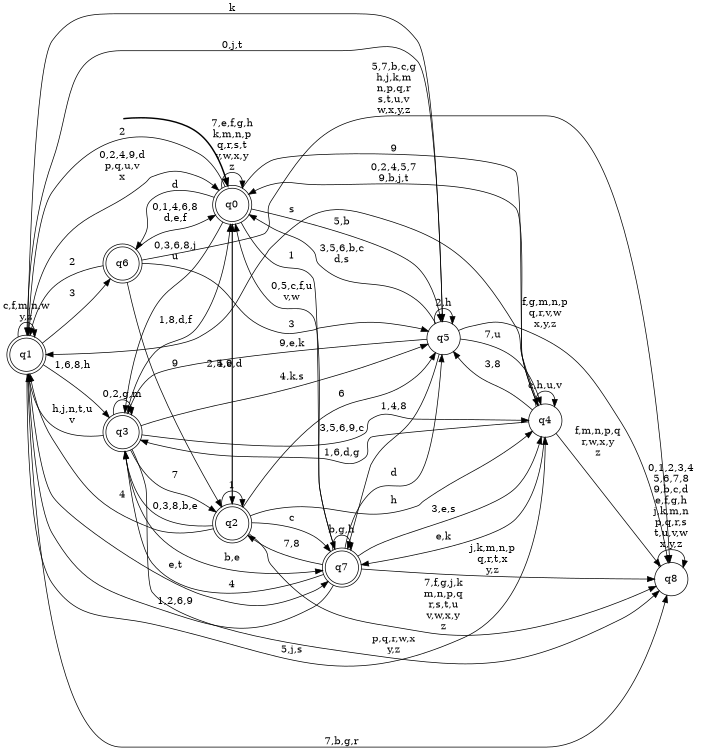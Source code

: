 digraph BlueStar {
__start0 [style = invis, shape = none, label = "", width = 0, height = 0];

rankdir=LR;
size="8,5";

s0 [style="rounded,filled", color="black", fillcolor="white" shape="doublecircle", label="q0"];
s1 [style="rounded,filled", color="black", fillcolor="white" shape="doublecircle", label="q1"];
s2 [style="rounded,filled", color="black", fillcolor="white" shape="doublecircle", label="q2"];
s3 [style="rounded,filled", color="black", fillcolor="white" shape="doublecircle", label="q3"];
s4 [style="filled", color="black", fillcolor="white" shape="circle", label="q4"];
s5 [style="filled", color="black", fillcolor="white" shape="circle", label="q5"];
s6 [style="rounded,filled", color="black", fillcolor="white" shape="doublecircle", label="q6"];
s7 [style="rounded,filled", color="black", fillcolor="white" shape="doublecircle", label="q7"];
s8 [style="filled", color="black", fillcolor="white" shape="circle", label="q8"];
subgraph cluster_main { 
	graph [pad=".75", ranksep="0.15", nodesep="0.15"];
	 style=invis; 
	__start0 -> s0 [penwidth=2];
}
s0 -> s0 [label="7,e,f,g,h\nk,m,n,p\nq,r,s,t\nv,w,x,y\nz"];
s0 -> s1 [label="2"];
s0 -> s2 [label="4,c"];
s0 -> s3 [label="0,3,6,8,j\nu"];
s0 -> s4 [label="9"];
s0 -> s5 [label="5,b"];
s0 -> s6 [label="d"];
s0 -> s7 [label="1"];
s1 -> s0 [label="0,2,4,9,d\np,q,u,v\nx"];
s1 -> s1 [label="c,f,m,n,w\ny,z"];
s1 -> s3 [label="1,6,8,h"];
s1 -> s4 [label="5,j,s"];
s1 -> s5 [label="k"];
s1 -> s6 [label="3"];
s1 -> s7 [label="e,t"];
s1 -> s8 [label="7,b,g,r"];
s2 -> s0 [label="2,5,9,d"];
s2 -> s1 [label="4"];
s2 -> s2 [label="1"];
s2 -> s3 [label="0,3,8,b,e"];
s2 -> s4 [label="h"];
s2 -> s5 [label="6"];
s2 -> s7 [label="c"];
s2 -> s8 [label="7,f,g,j,k\nm,n,p,q\nr,s,t,u\nv,w,x,y\nz"];
s3 -> s0 [label="1,8,d,f"];
s3 -> s1 [label="h,j,n,t,u\nv"];
s3 -> s2 [label="7"];
s3 -> s3 [label="0,2,g,m"];
s3 -> s4 [label="3,5,6,9,c"];
s3 -> s5 [label="4,k,s"];
s3 -> s7 [label="b,e"];
s3 -> s8 [label="p,q,r,w,x\ny,z"];
s4 -> s0 [label="0,2,4,5,7\n9,b,j,t"];
s4 -> s1 [label="s"];
s4 -> s3 [label="1,6,d,g"];
s4 -> s4 [label="c,h,u,v"];
s4 -> s5 [label="3,8"];
s4 -> s7 [label="e,k"];
s4 -> s8 [label="f,m,n,p,q\nr,w,x,y\nz"];
s5 -> s0 [label="3,5,6,b,c\nd,s"];
s5 -> s1 [label="0,j,t"];
s5 -> s3 [label="9,e,k"];
s5 -> s4 [label="7,u"];
s5 -> s5 [label="2,h"];
s5 -> s7 [label="1,4,8"];
s5 -> s8 [label="f,g,m,n,p\nq,r,v,w\nx,y,z"];
s6 -> s0 [label="0,1,4,6,8\nd,e,f"];
s6 -> s1 [label="2"];
s6 -> s2 [label="9"];
s6 -> s5 [label="3"];
s6 -> s8 [label="5,7,b,c,g\nh,j,k,m\nn,p,q,r\ns,t,u,v\nw,x,y,z"];
s7 -> s0 [label="0,5,c,f,u\nv,w"];
s7 -> s1 [label="1,2,6,9"];
s7 -> s2 [label="7,8"];
s7 -> s3 [label="4"];
s7 -> s4 [label="3,e,s"];
s7 -> s5 [label="d"];
s7 -> s7 [label="b,g,h"];
s7 -> s8 [label="j,k,m,n,p\nq,r,t,x\ny,z"];
s8 -> s8 [label="0,1,2,3,4\n5,6,7,8\n9,b,c,d\ne,f,g,h\nj,k,m,n\np,q,r,s\nt,u,v,w\nx,y,z"];

}